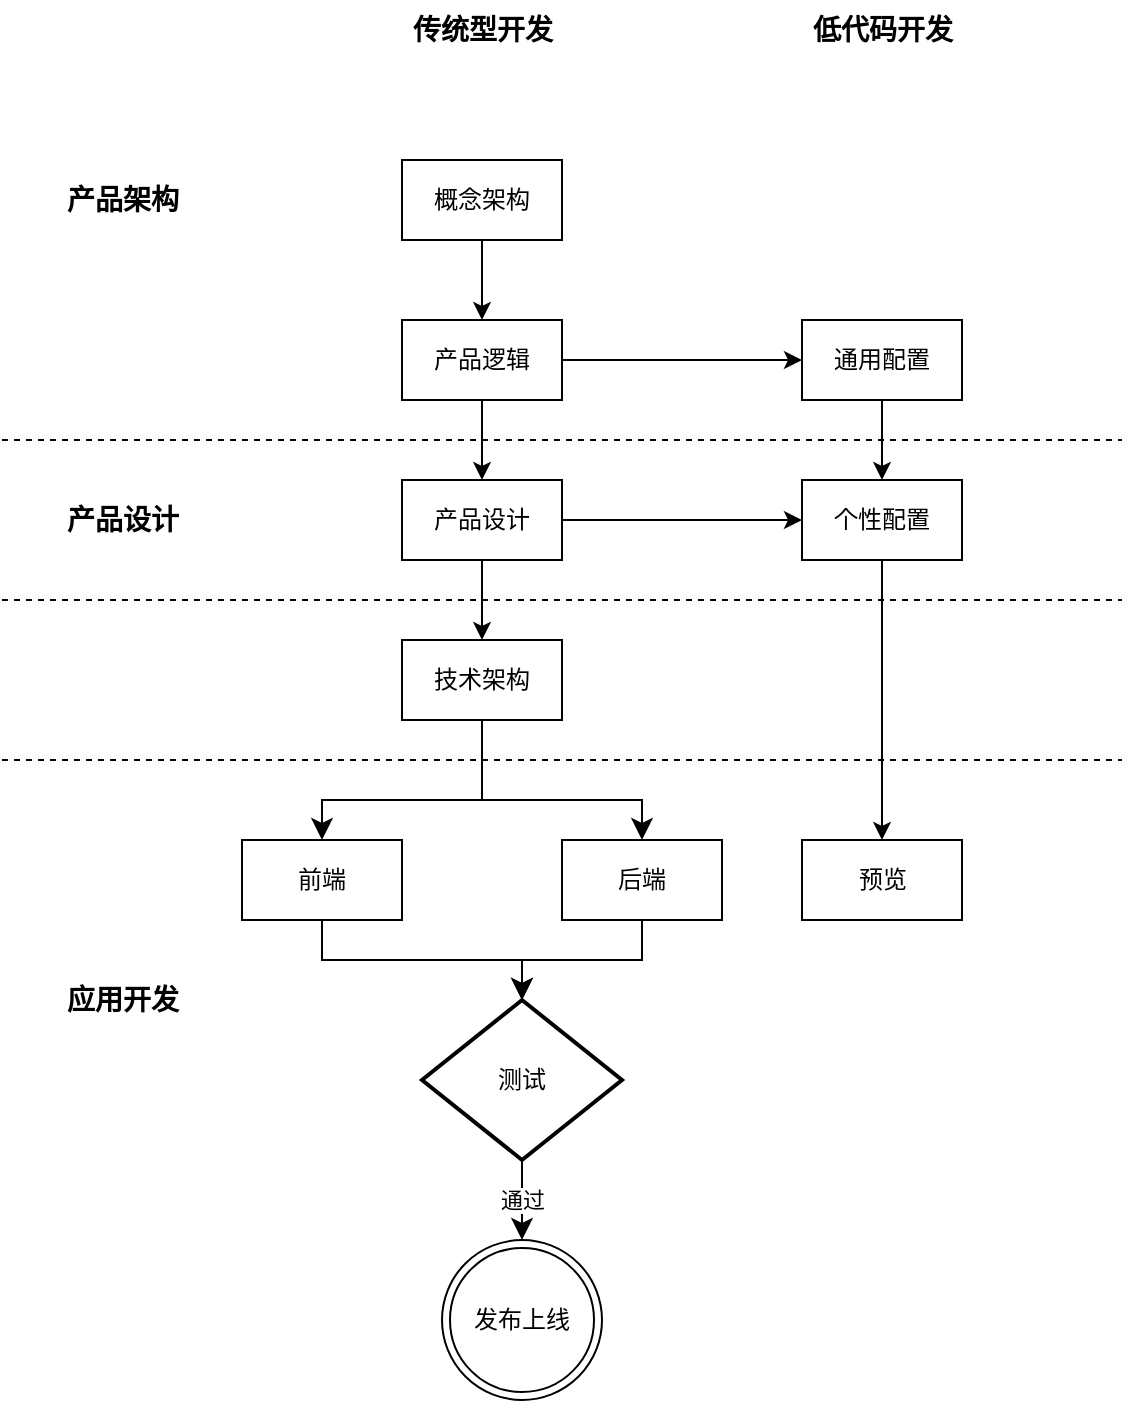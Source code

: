 <mxfile version="24.7.1" type="github">
  <diagram id="C5RBs43oDa-KdzZeNtuy" name="低代码开发">
    <mxGraphModel dx="770" dy="578" grid="1" gridSize="10" guides="1" tooltips="1" connect="1" arrows="1" fold="1" page="1" pageScale="1" pageWidth="827" pageHeight="1169" math="0" shadow="0">
      <root>
        <mxCell id="WIyWlLk6GJQsqaUBKTNV-0" />
        <mxCell id="WIyWlLk6GJQsqaUBKTNV-1" parent="WIyWlLk6GJQsqaUBKTNV-0" />
        <mxCell id="0ERnLuREIVFwd8bxxghm-39" style="edgeStyle=orthogonalEdgeStyle;rounded=0;orthogonalLoop=1;jettySize=auto;html=1;exitX=0.5;exitY=1;exitDx=0;exitDy=0;entryX=0.5;entryY=0;entryDx=0;entryDy=0;" edge="1" parent="WIyWlLk6GJQsqaUBKTNV-1" source="WIyWlLk6GJQsqaUBKTNV-3" target="0ERnLuREIVFwd8bxxghm-0">
          <mxGeometry relative="1" as="geometry" />
        </mxCell>
        <mxCell id="WIyWlLk6GJQsqaUBKTNV-3" value="概念架构" style="rounded=0;whiteSpace=wrap;html=1;fontSize=12;glass=0;strokeWidth=1;shadow=0;labelBackgroundColor=none;" parent="WIyWlLk6GJQsqaUBKTNV-1" vertex="1">
          <mxGeometry x="280" y="240" width="80" height="40" as="geometry" />
        </mxCell>
        <mxCell id="0ERnLuREIVFwd8bxxghm-35" style="edgeStyle=orthogonalEdgeStyle;rounded=0;orthogonalLoop=1;jettySize=auto;html=1;exitX=0.5;exitY=1;exitDx=0;exitDy=0;entryX=0.5;entryY=0;entryDx=0;entryDy=0;" edge="1" parent="WIyWlLk6GJQsqaUBKTNV-1" source="WIyWlLk6GJQsqaUBKTNV-7" target="WIyWlLk6GJQsqaUBKTNV-12">
          <mxGeometry relative="1" as="geometry" />
        </mxCell>
        <mxCell id="WIyWlLk6GJQsqaUBKTNV-7" value="通用配置" style="rounded=0;whiteSpace=wrap;html=1;fontSize=12;glass=0;strokeWidth=1;shadow=0;labelBackgroundColor=none;" parent="WIyWlLk6GJQsqaUBKTNV-1" vertex="1">
          <mxGeometry x="480" y="320" width="80" height="40" as="geometry" />
        </mxCell>
        <mxCell id="WIyWlLk6GJQsqaUBKTNV-11" value="技术架构" style="rounded=0;whiteSpace=wrap;html=1;fontSize=12;glass=0;strokeWidth=1;shadow=0;labelBackgroundColor=none;" parent="WIyWlLk6GJQsqaUBKTNV-1" vertex="1">
          <mxGeometry x="280" y="480" width="80" height="40" as="geometry" />
        </mxCell>
        <mxCell id="0ERnLuREIVFwd8bxxghm-73" style="edgeStyle=orthogonalEdgeStyle;rounded=0;orthogonalLoop=1;jettySize=auto;html=1;exitX=0.5;exitY=1;exitDx=0;exitDy=0;" edge="1" parent="WIyWlLk6GJQsqaUBKTNV-1" source="WIyWlLk6GJQsqaUBKTNV-12" target="0ERnLuREIVFwd8bxxghm-71">
          <mxGeometry relative="1" as="geometry" />
        </mxCell>
        <mxCell id="WIyWlLk6GJQsqaUBKTNV-12" value="个性配置" style="rounded=0;whiteSpace=wrap;html=1;fontSize=12;glass=0;strokeWidth=1;shadow=0;labelBackgroundColor=none;" parent="WIyWlLk6GJQsqaUBKTNV-1" vertex="1">
          <mxGeometry x="480" y="400" width="80" height="40" as="geometry" />
        </mxCell>
        <mxCell id="0ERnLuREIVFwd8bxxghm-36" style="edgeStyle=orthogonalEdgeStyle;rounded=0;orthogonalLoop=1;jettySize=auto;html=1;exitX=0.5;exitY=1;exitDx=0;exitDy=0;entryX=0.5;entryY=0;entryDx=0;entryDy=0;" edge="1" parent="WIyWlLk6GJQsqaUBKTNV-1" source="0ERnLuREIVFwd8bxxghm-0" target="0ERnLuREIVFwd8bxxghm-3">
          <mxGeometry relative="1" as="geometry" />
        </mxCell>
        <mxCell id="0ERnLuREIVFwd8bxxghm-40" style="edgeStyle=orthogonalEdgeStyle;rounded=0;orthogonalLoop=1;jettySize=auto;html=1;exitX=1;exitY=0.5;exitDx=0;exitDy=0;entryX=0;entryY=0.5;entryDx=0;entryDy=0;" edge="1" parent="WIyWlLk6GJQsqaUBKTNV-1" source="0ERnLuREIVFwd8bxxghm-0" target="WIyWlLk6GJQsqaUBKTNV-7">
          <mxGeometry relative="1" as="geometry" />
        </mxCell>
        <mxCell id="0ERnLuREIVFwd8bxxghm-0" value="产品逻辑" style="rounded=0;whiteSpace=wrap;html=1;labelBackgroundColor=none;" vertex="1" parent="WIyWlLk6GJQsqaUBKTNV-1">
          <mxGeometry x="280" y="320" width="80" height="40" as="geometry" />
        </mxCell>
        <mxCell id="0ERnLuREIVFwd8bxxghm-2" value="传统型开发" style="text;strokeColor=none;align=center;fillColor=none;html=1;verticalAlign=middle;rounded=0;fontSize=14;fontStyle=1;labelBackgroundColor=none;labelBorderColor=none;textShadow=0;" vertex="1" parent="WIyWlLk6GJQsqaUBKTNV-1">
          <mxGeometry x="280" y="160" width="80" height="30" as="geometry" />
        </mxCell>
        <mxCell id="0ERnLuREIVFwd8bxxghm-41" style="edgeStyle=orthogonalEdgeStyle;rounded=0;orthogonalLoop=1;jettySize=auto;html=1;exitX=1;exitY=0.5;exitDx=0;exitDy=0;entryX=0;entryY=0.5;entryDx=0;entryDy=0;" edge="1" parent="WIyWlLk6GJQsqaUBKTNV-1" source="0ERnLuREIVFwd8bxxghm-3" target="WIyWlLk6GJQsqaUBKTNV-12">
          <mxGeometry relative="1" as="geometry" />
        </mxCell>
        <mxCell id="0ERnLuREIVFwd8bxxghm-42" style="edgeStyle=orthogonalEdgeStyle;rounded=0;orthogonalLoop=1;jettySize=auto;html=1;exitX=0.5;exitY=1;exitDx=0;exitDy=0;entryX=0.5;entryY=0;entryDx=0;entryDy=0;" edge="1" parent="WIyWlLk6GJQsqaUBKTNV-1" source="0ERnLuREIVFwd8bxxghm-3" target="WIyWlLk6GJQsqaUBKTNV-11">
          <mxGeometry relative="1" as="geometry" />
        </mxCell>
        <mxCell id="0ERnLuREIVFwd8bxxghm-3" value="产品设计" style="rounded=0;whiteSpace=wrap;html=1;labelBackgroundColor=none;" vertex="1" parent="WIyWlLk6GJQsqaUBKTNV-1">
          <mxGeometry x="280" y="400" width="80" height="40" as="geometry" />
        </mxCell>
        <mxCell id="0ERnLuREIVFwd8bxxghm-5" value="低代码开发" style="text;strokeColor=none;align=center;fillColor=none;html=1;verticalAlign=middle;rounded=0;fontSize=14;fontStyle=1;labelBackgroundColor=none;labelBorderColor=none;textShadow=0;" vertex="1" parent="WIyWlLk6GJQsqaUBKTNV-1">
          <mxGeometry x="480" y="160" width="80" height="30" as="geometry" />
        </mxCell>
        <mxCell id="0ERnLuREIVFwd8bxxghm-6" value="产品架构" style="text;strokeColor=none;align=center;fillColor=none;html=1;verticalAlign=middle;rounded=0;fontSize=14;fontStyle=1;labelBackgroundColor=none;labelBorderColor=none;textShadow=0;" vertex="1" parent="WIyWlLk6GJQsqaUBKTNV-1">
          <mxGeometry x="80" y="240" width="120" height="40" as="geometry" />
        </mxCell>
        <mxCell id="0ERnLuREIVFwd8bxxghm-8" value="" style="endArrow=none;dashed=1;html=1;rounded=0;labelBackgroundColor=none;fontColor=default;" edge="1" parent="WIyWlLk6GJQsqaUBKTNV-1">
          <mxGeometry width="50" height="50" relative="1" as="geometry">
            <mxPoint x="80" y="380" as="sourcePoint" />
            <mxPoint x="640" y="380" as="targetPoint" />
          </mxGeometry>
        </mxCell>
        <mxCell id="0ERnLuREIVFwd8bxxghm-9" value="" style="endArrow=none;dashed=1;html=1;rounded=0;labelBackgroundColor=none;fontColor=default;" edge="1" parent="WIyWlLk6GJQsqaUBKTNV-1">
          <mxGeometry width="50" height="50" relative="1" as="geometry">
            <mxPoint x="80" y="460" as="sourcePoint" />
            <mxPoint x="640" y="460" as="targetPoint" />
          </mxGeometry>
        </mxCell>
        <mxCell id="0ERnLuREIVFwd8bxxghm-10" value="产品设计" style="text;strokeColor=none;align=center;fillColor=none;html=1;verticalAlign=middle;rounded=0;fontSize=14;fontStyle=1;labelBackgroundColor=none;labelBorderColor=none;textShadow=0;" vertex="1" parent="WIyWlLk6GJQsqaUBKTNV-1">
          <mxGeometry x="80" y="400" width="120" height="40" as="geometry" />
        </mxCell>
        <mxCell id="0ERnLuREIVFwd8bxxghm-13" value="应用开发" style="text;strokeColor=none;align=center;fillColor=none;html=1;verticalAlign=middle;rounded=0;fontSize=14;fontStyle=1;labelBackgroundColor=none;labelBorderColor=none;textShadow=0;" vertex="1" parent="WIyWlLk6GJQsqaUBKTNV-1">
          <mxGeometry x="80" y="640" width="120" height="40" as="geometry" />
        </mxCell>
        <mxCell id="0ERnLuREIVFwd8bxxghm-14" value="" style="endArrow=none;dashed=1;html=1;rounded=0;labelBackgroundColor=none;fontColor=default;" edge="1" parent="WIyWlLk6GJQsqaUBKTNV-1">
          <mxGeometry width="50" height="50" relative="1" as="geometry">
            <mxPoint x="80" y="540" as="sourcePoint" />
            <mxPoint x="640" y="540" as="targetPoint" />
          </mxGeometry>
        </mxCell>
        <mxCell id="0ERnLuREIVFwd8bxxghm-15" value="" style="edgeStyle=elbowEdgeStyle;elbow=vertical;endArrow=classic;html=1;curved=0;rounded=0;endSize=8;startSize=8;exitX=0.5;exitY=1;exitDx=0;exitDy=0;entryX=0.5;entryY=0;entryDx=0;entryDy=0;labelBackgroundColor=none;fontColor=default;" edge="1" parent="WIyWlLk6GJQsqaUBKTNV-1" source="WIyWlLk6GJQsqaUBKTNV-11" target="0ERnLuREIVFwd8bxxghm-18">
          <mxGeometry width="50" height="50" relative="1" as="geometry">
            <mxPoint x="430" y="670" as="sourcePoint" />
            <mxPoint x="280" y="680" as="targetPoint" />
            <Array as="points">
              <mxPoint x="300" y="560" />
            </Array>
          </mxGeometry>
        </mxCell>
        <mxCell id="0ERnLuREIVFwd8bxxghm-17" value="" style="edgeStyle=elbowEdgeStyle;elbow=vertical;endArrow=classic;html=1;curved=0;rounded=0;endSize=8;startSize=8;exitX=0.5;exitY=1;exitDx=0;exitDy=0;entryX=0.5;entryY=0;entryDx=0;entryDy=0;labelBackgroundColor=none;fontColor=default;" edge="1" parent="WIyWlLk6GJQsqaUBKTNV-1" source="WIyWlLk6GJQsqaUBKTNV-11" target="0ERnLuREIVFwd8bxxghm-19">
          <mxGeometry width="50" height="50" relative="1" as="geometry">
            <mxPoint x="360" y="610" as="sourcePoint" />
            <mxPoint x="400" y="680" as="targetPoint" />
            <Array as="points">
              <mxPoint x="370" y="560" />
              <mxPoint x="350" y="680" />
              <mxPoint x="350" y="680" />
              <mxPoint x="390" y="660" />
            </Array>
          </mxGeometry>
        </mxCell>
        <mxCell id="0ERnLuREIVFwd8bxxghm-18" value="前端" style="rounded=0;whiteSpace=wrap;html=1;labelBackgroundColor=none;" vertex="1" parent="WIyWlLk6GJQsqaUBKTNV-1">
          <mxGeometry x="200" y="580" width="80" height="40" as="geometry" />
        </mxCell>
        <mxCell id="0ERnLuREIVFwd8bxxghm-19" value="后端" style="rounded=0;whiteSpace=wrap;html=1;labelBackgroundColor=none;" vertex="1" parent="WIyWlLk6GJQsqaUBKTNV-1">
          <mxGeometry x="360" y="580" width="80" height="40" as="geometry" />
        </mxCell>
        <mxCell id="0ERnLuREIVFwd8bxxghm-21" value="" style="edgeStyle=elbowEdgeStyle;elbow=vertical;endArrow=classic;html=1;curved=0;rounded=0;endSize=8;startSize=8;exitX=0.5;exitY=1;exitDx=0;exitDy=0;entryX=0.5;entryY=0;entryDx=0;entryDy=0;entryPerimeter=0;labelBackgroundColor=none;fontColor=default;" edge="1" parent="WIyWlLk6GJQsqaUBKTNV-1" source="0ERnLuREIVFwd8bxxghm-19" target="0ERnLuREIVFwd8bxxghm-22">
          <mxGeometry width="50" height="50" relative="1" as="geometry">
            <mxPoint x="360" y="610" as="sourcePoint" />
            <mxPoint x="340" y="760" as="targetPoint" />
            <Array as="points">
              <mxPoint x="370" y="640" />
              <mxPoint x="380" y="630" />
            </Array>
          </mxGeometry>
        </mxCell>
        <mxCell id="0ERnLuREIVFwd8bxxghm-22" value="测试" style="strokeWidth=2;html=1;shape=mxgraph.flowchart.decision;whiteSpace=wrap;labelBackgroundColor=none;" vertex="1" parent="WIyWlLk6GJQsqaUBKTNV-1">
          <mxGeometry x="290" y="660" width="100" height="80" as="geometry" />
        </mxCell>
        <mxCell id="0ERnLuREIVFwd8bxxghm-25" value="" style="edgeStyle=elbowEdgeStyle;elbow=vertical;endArrow=classic;html=1;curved=0;rounded=0;endSize=8;startSize=8;entryX=0.5;entryY=0;entryDx=0;entryDy=0;entryPerimeter=0;exitX=0.5;exitY=1;exitDx=0;exitDy=0;labelBackgroundColor=none;fontColor=default;" edge="1" parent="WIyWlLk6GJQsqaUBKTNV-1" source="0ERnLuREIVFwd8bxxghm-18" target="0ERnLuREIVFwd8bxxghm-22">
          <mxGeometry width="50" height="50" relative="1" as="geometry">
            <mxPoint x="240" y="820" as="sourcePoint" />
            <mxPoint x="290" y="770" as="targetPoint" />
            <Array as="points">
              <mxPoint x="310" y="640" />
            </Array>
          </mxGeometry>
        </mxCell>
        <mxCell id="0ERnLuREIVFwd8bxxghm-28" value="" style="edgeStyle=elbowEdgeStyle;elbow=horizontal;endArrow=classic;html=1;curved=0;rounded=0;endSize=8;startSize=8;exitX=0.5;exitY=1;exitDx=0;exitDy=0;exitPerimeter=0;entryX=0.5;entryY=0;entryDx=0;entryDy=0;labelBackgroundColor=none;fontColor=default;" edge="1" parent="WIyWlLk6GJQsqaUBKTNV-1" source="0ERnLuREIVFwd8bxxghm-22" target="0ERnLuREIVFwd8bxxghm-29">
          <mxGeometry width="50" height="50" relative="1" as="geometry">
            <mxPoint x="340" y="960" as="sourcePoint" />
            <mxPoint x="340.96" y="960" as="targetPoint" />
          </mxGeometry>
        </mxCell>
        <mxCell id="0ERnLuREIVFwd8bxxghm-34" value="通过" style="edgeLabel;html=1;align=center;verticalAlign=middle;resizable=0;points=[];" vertex="1" connectable="0" parent="0ERnLuREIVFwd8bxxghm-28">
          <mxGeometry relative="1" as="geometry">
            <mxPoint as="offset" />
          </mxGeometry>
        </mxCell>
        <mxCell id="0ERnLuREIVFwd8bxxghm-29" value="发布上线" style="ellipse;shape=doubleEllipse;whiteSpace=wrap;html=1;aspect=fixed;labelBackgroundColor=none;" vertex="1" parent="WIyWlLk6GJQsqaUBKTNV-1">
          <mxGeometry x="300" y="780" width="80" height="80" as="geometry" />
        </mxCell>
        <mxCell id="0ERnLuREIVFwd8bxxghm-71" value="预览" style="verticalLabelPosition=middle;verticalAlign=middle;html=1;shape=mxgraph.basic.rect;fillColor2=none;strokeWidth=1;size=20;indent=5;align=center;labelPosition=center;" vertex="1" parent="WIyWlLk6GJQsqaUBKTNV-1">
          <mxGeometry x="480" y="580" width="80" height="40" as="geometry" />
        </mxCell>
      </root>
    </mxGraphModel>
  </diagram>
</mxfile>
